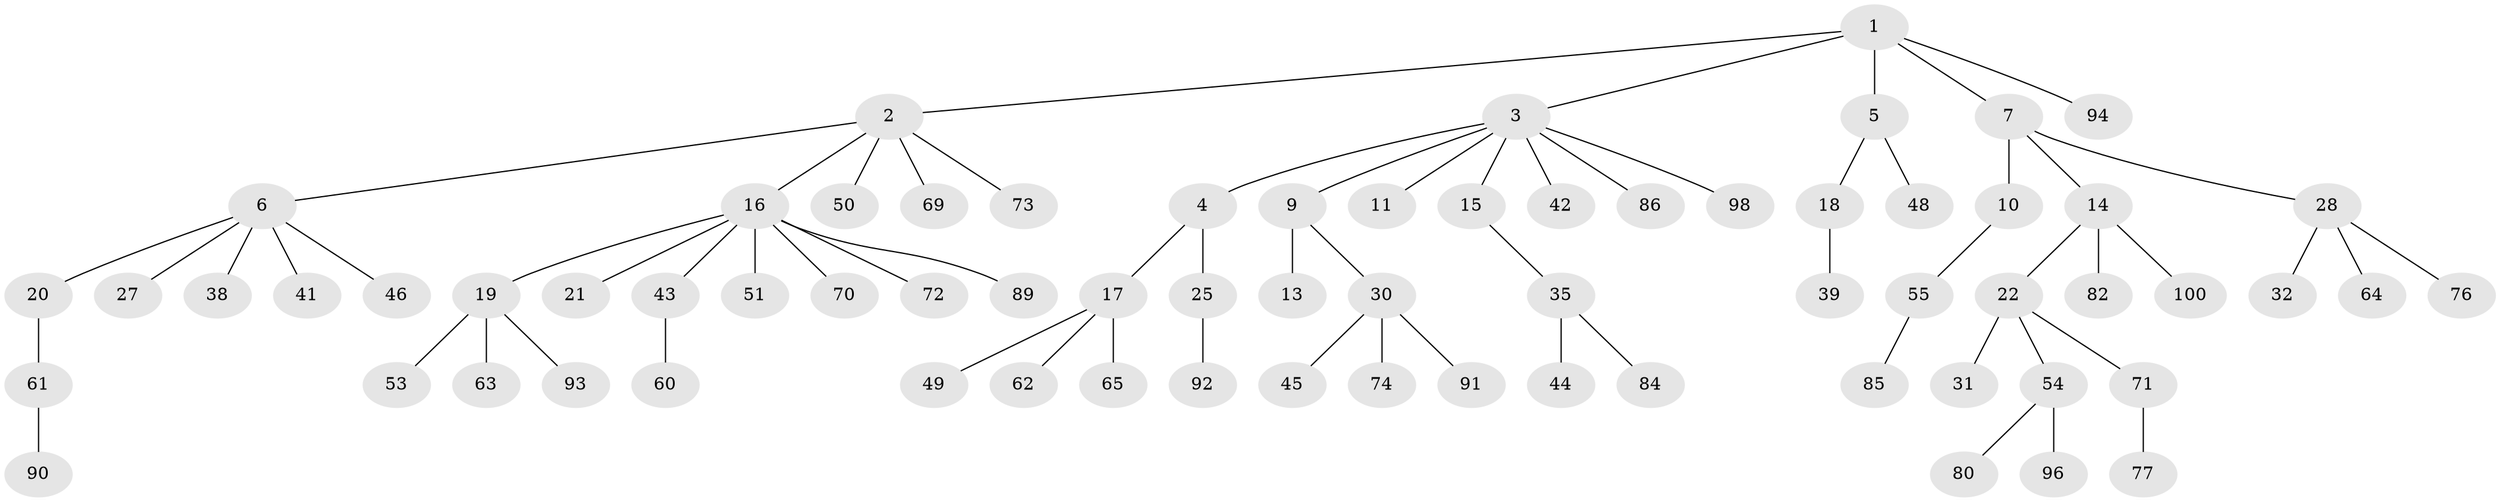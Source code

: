 // Generated by graph-tools (version 1.1) at 2025/24/03/03/25 07:24:07]
// undirected, 70 vertices, 69 edges
graph export_dot {
graph [start="1"]
  node [color=gray90,style=filled];
  1;
  2 [super="+23"];
  3 [super="+8"];
  4;
  5 [super="+12"];
  6 [super="+26"];
  7 [super="+24"];
  9 [super="+87"];
  10 [super="+79"];
  11;
  13 [super="+57"];
  14 [super="+56"];
  15 [super="+52"];
  16 [super="+33"];
  17 [super="+36"];
  18 [super="+29"];
  19 [super="+37"];
  20;
  21 [super="+75"];
  22 [super="+47"];
  25 [super="+81"];
  27;
  28 [super="+34"];
  30 [super="+67"];
  31 [super="+97"];
  32;
  35 [super="+40"];
  38;
  39;
  41;
  42 [super="+68"];
  43;
  44;
  45;
  46 [super="+66"];
  48 [super="+59"];
  49;
  50;
  51;
  53 [super="+99"];
  54 [super="+58"];
  55 [super="+88"];
  60;
  61 [super="+78"];
  62;
  63;
  64;
  65;
  69;
  70;
  71;
  72;
  73 [super="+83"];
  74;
  76;
  77;
  80;
  82;
  84;
  85 [super="+95"];
  86;
  89;
  90;
  91;
  92;
  93;
  94;
  96;
  98;
  100;
  1 -- 2;
  1 -- 3;
  1 -- 5;
  1 -- 7;
  1 -- 94;
  2 -- 6;
  2 -- 16;
  2 -- 73;
  2 -- 50;
  2 -- 69;
  3 -- 4;
  3 -- 9;
  3 -- 11;
  3 -- 42;
  3 -- 86;
  3 -- 98;
  3 -- 15;
  4 -- 17;
  4 -- 25;
  5 -- 18;
  5 -- 48;
  6 -- 20;
  6 -- 38;
  6 -- 41;
  6 -- 46;
  6 -- 27;
  7 -- 10;
  7 -- 14;
  7 -- 28;
  9 -- 13;
  9 -- 30;
  10 -- 55;
  14 -- 22;
  14 -- 82;
  14 -- 100;
  15 -- 35;
  16 -- 19;
  16 -- 21;
  16 -- 72;
  16 -- 89;
  16 -- 43;
  16 -- 51;
  16 -- 70;
  17 -- 49;
  17 -- 65;
  17 -- 62;
  18 -- 39;
  19 -- 53;
  19 -- 93;
  19 -- 63;
  20 -- 61;
  22 -- 31;
  22 -- 54;
  22 -- 71;
  25 -- 92;
  28 -- 32;
  28 -- 76;
  28 -- 64;
  30 -- 45;
  30 -- 74;
  30 -- 91;
  35 -- 44;
  35 -- 84;
  43 -- 60;
  54 -- 80;
  54 -- 96;
  55 -- 85;
  61 -- 90;
  71 -- 77;
}
